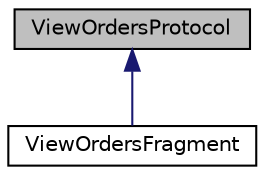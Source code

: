 digraph "ViewOrdersProtocol"
{
 // LATEX_PDF_SIZE
  edge [fontname="Helvetica",fontsize="10",labelfontname="Helvetica",labelfontsize="10"];
  node [fontname="Helvetica",fontsize="10",shape=record];
  Node1 [label="ViewOrdersProtocol",height=0.2,width=0.4,color="black", fillcolor="grey75", style="filled", fontcolor="black",tooltip="Protocol for Deleage Pattern."];
  Node1 -> Node2 [dir="back",color="midnightblue",fontsize="10",style="solid",fontname="Helvetica"];
  Node2 [label="ViewOrdersFragment",height=0.2,width=0.4,color="black", fillcolor="white", style="filled",URL="$classcom_1_1example_1_1lmrs_1_1view_1_1ViewOrdersFragment.html",tooltip="View Orders Fragment Class."];
}
